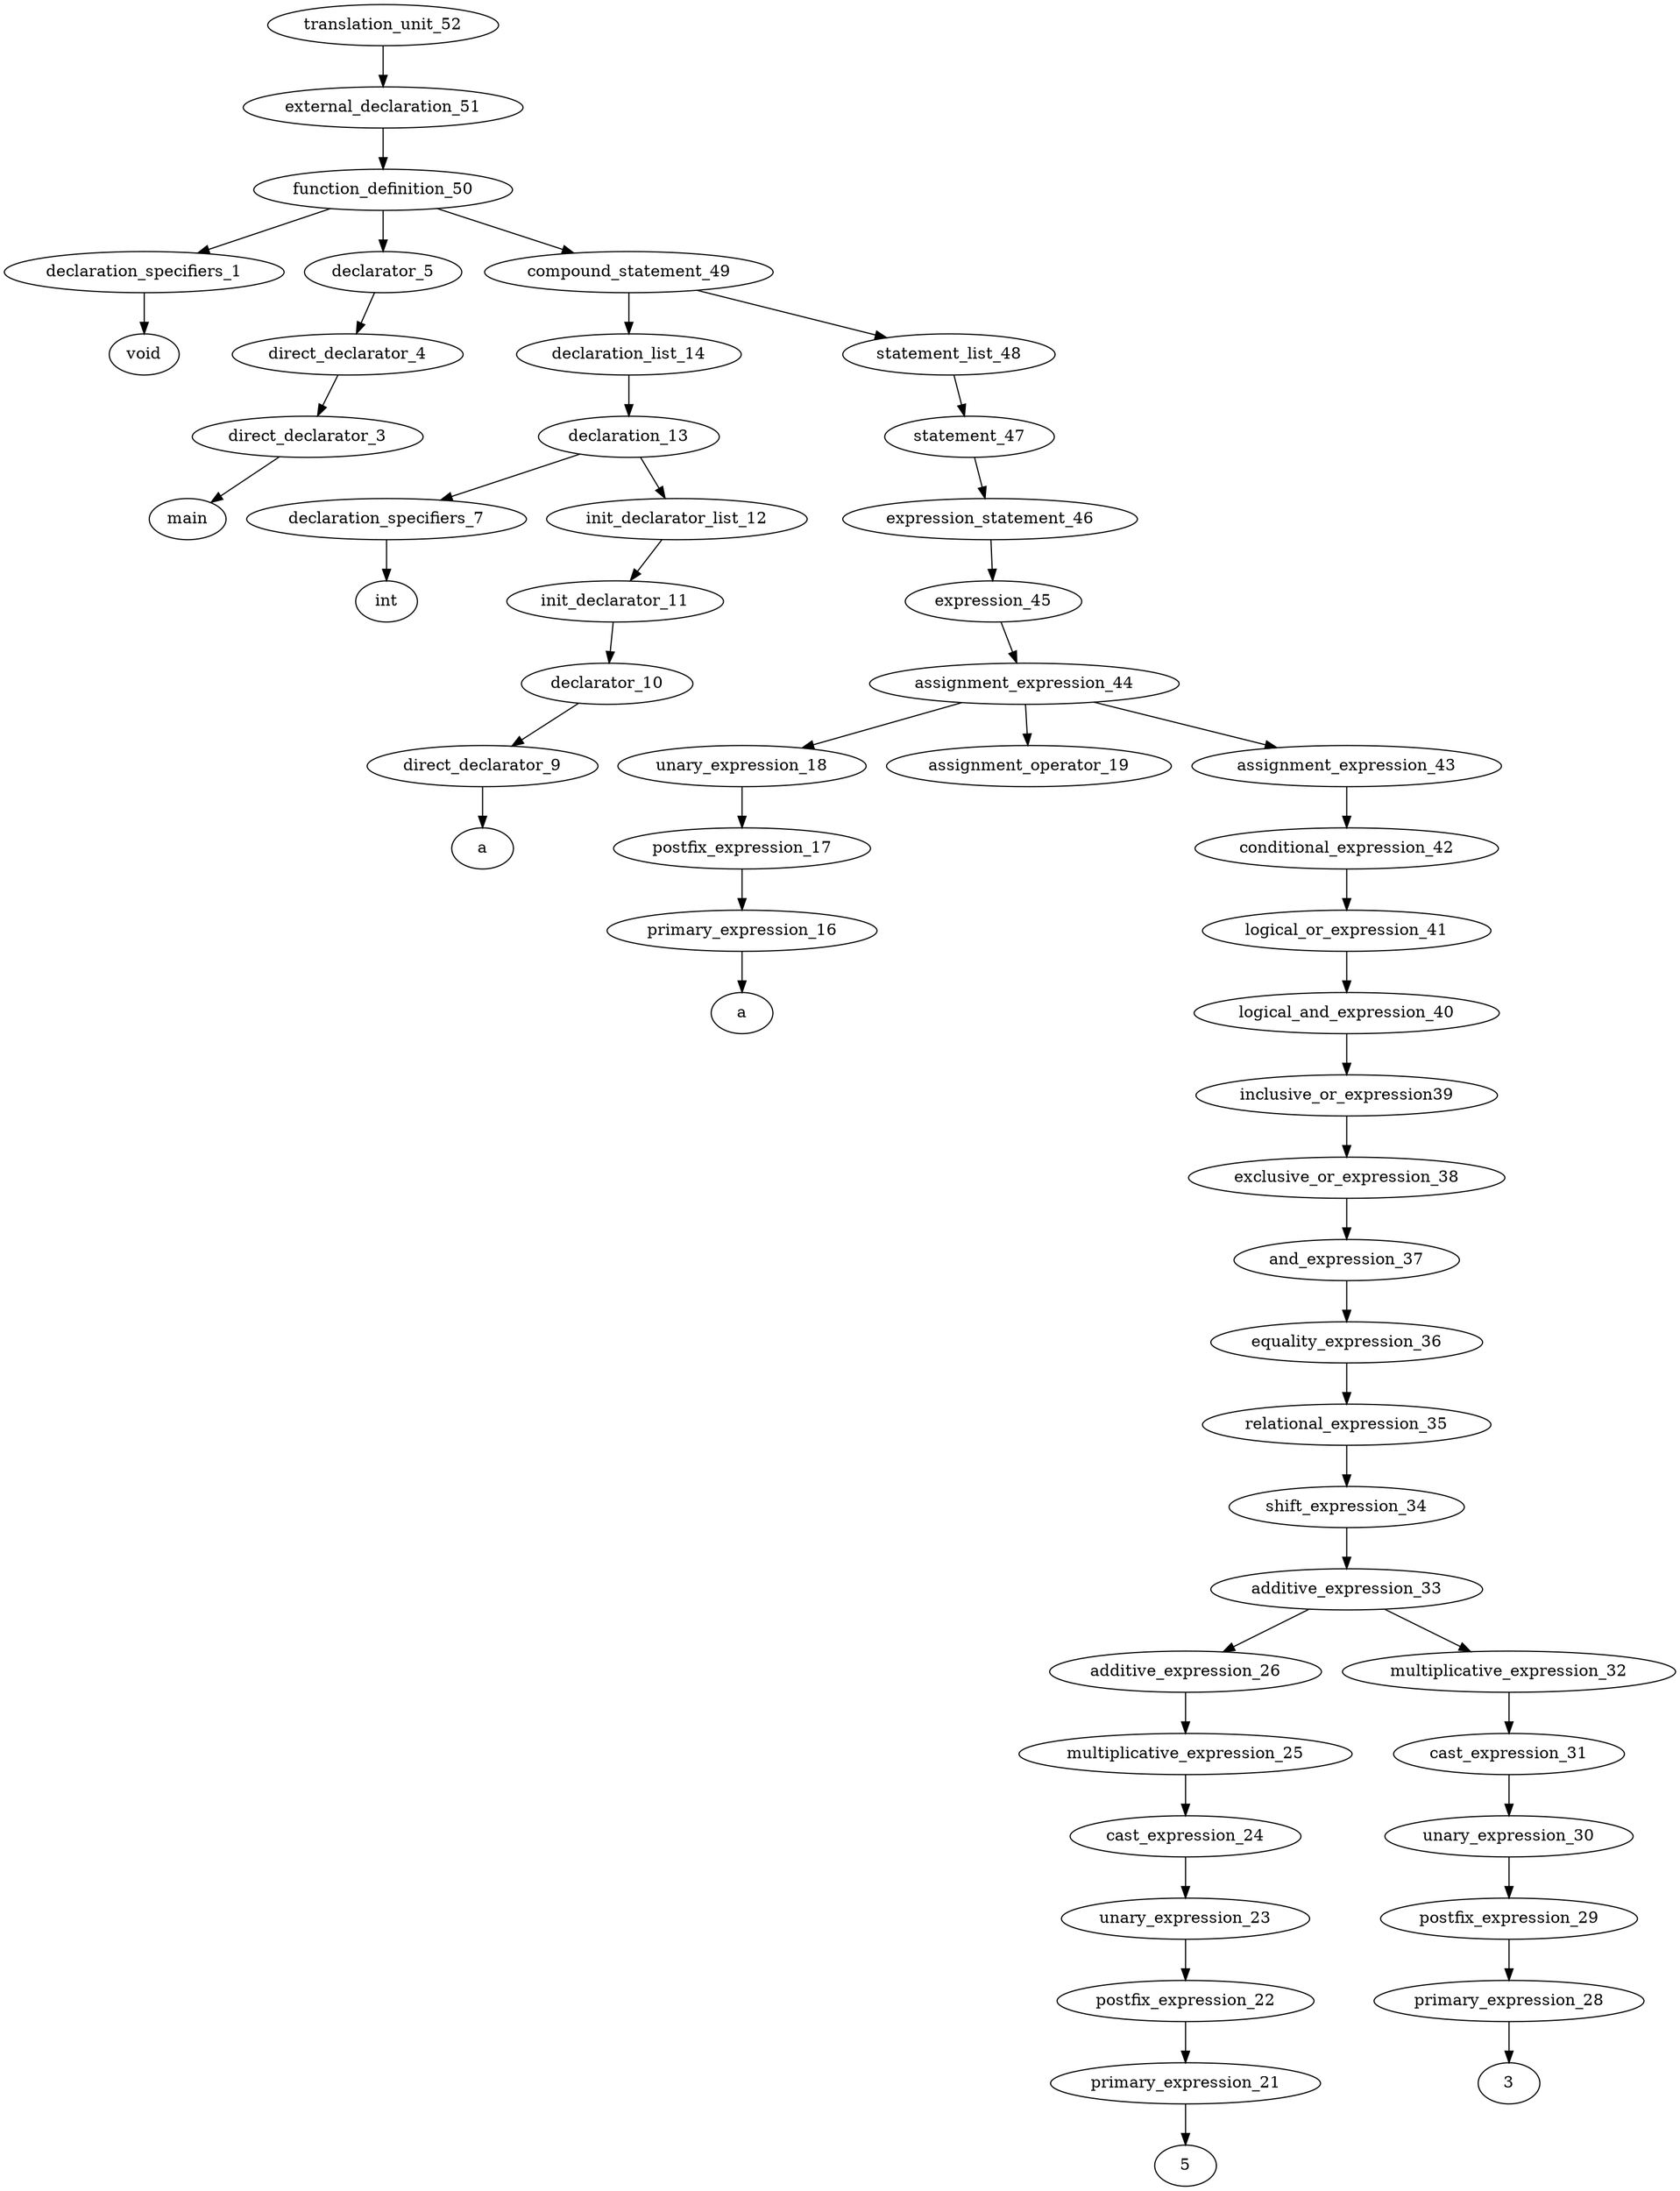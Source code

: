 digraph AST {
	translation_unit_52 -> external_declaration_51;
	external_declaration_51 -> function_definition_50;
	function_definition_50 -> declaration_specifiers_1;
	declaration_specifiers_1 -> type_specifier_0;
	type_specifier_0 [label="void"]
	function_definition_50 -> declarator_5;
	declarator_5 -> direct_declarator_4;
	direct_declarator_4 -> direct_declarator_3;
	direct_declarator_3 -> identifier_2;
	identifier_2 [label="main"]
	function_definition_50 -> compound_statement_49;
	compound_statement_49 -> declaration_list_14;
	declaration_list_14 -> declaration_13;
	declaration_13 -> declaration_specifiers_7;
	declaration_specifiers_7 -> type_specifier_6;
	type_specifier_6 [label="int"]
	declaration_13 -> init_declarator_list_12;
	init_declarator_list_12 -> init_declarator_11;
	init_declarator_11 -> declarator_10;
	declarator_10 -> direct_declarator_9;
	direct_declarator_9 -> identifier_8;
	identifier_8 [label="a"]
	compound_statement_49 -> statement_list_48;
	statement_list_48 -> statement_47;
	statement_47 -> expression_statement_46;
	expression_statement_46 -> expression_45;
	expression_45 -> assignment_expression_44;
	assignment_expression_44 -> unary_expression_18;
	unary_expression_18 -> postfix_expression_17;
	postfix_expression_17 -> primary_expression_16;
	primary_expression_16 -> identifier_15;
	identifier_15 [label="a"]
	assignment_expression_44 -> assignment_operator_19;
	assignment_expression_44 -> assignment_expression_43;
	assignment_expression_43 -> conditional_expression_42;
	conditional_expression_42 -> logical_or_expression_41;
	logical_or_expression_41 -> logical_and_expression_40;
	logical_and_expression_40 -> inclusive_or_expression39;
	inclusive_or_expression39 -> exclusive_or_expression_38;
	exclusive_or_expression_38 -> and_expression_37;
	and_expression_37 -> equality_expression_36;
	equality_expression_36 -> relational_expression_35;
	relational_expression_35 -> shift_expression_34;
	shift_expression_34 -> additive_expression_33;
	additive_expression_33 -> additive_expression_26;
	additive_expression_26 -> multiplicative_expression_25;
	multiplicative_expression_25 -> cast_expression_24;
	cast_expression_24 -> unary_expression_23;
	unary_expression_23 -> postfix_expression_22;
	postfix_expression_22 -> primary_expression_21;
	primary_expression_21 -> constant_20;
	constant_20 [label="5"]
	additive_expression_33 -> multiplicative_expression_32;
	multiplicative_expression_32 -> cast_expression_31;
	cast_expression_31 -> unary_expression_30;
	unary_expression_30 -> postfix_expression_29;
	postfix_expression_29 -> primary_expression_28;
	primary_expression_28 -> constant_27;
	constant_27 [label="3"]
}
